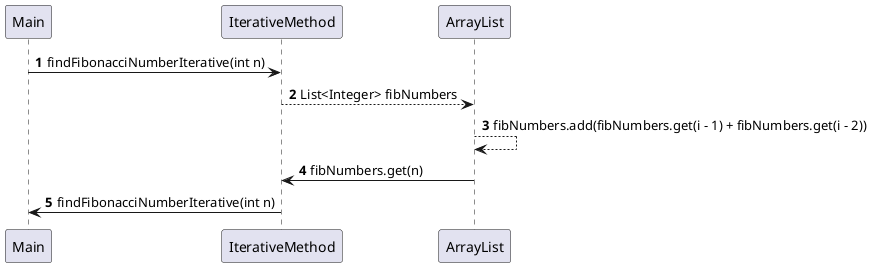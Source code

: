 @startuml
'https://plantuml.com/sequence-diagram

autonumber

Main -> IterativeMethod: findFibonacciNumberIterative(int n)
IterativeMethod --> ArrayList: List<Integer> fibNumbers
ArrayList --> ArrayList:  fibNumbers.add(fibNumbers.get(i - 1) + fibNumbers.get(i - 2))
ArrayList -> IterativeMethod: fibNumbers.get(n)
IterativeMethod -> Main: findFibonacciNumberIterative(int n)

@enduml